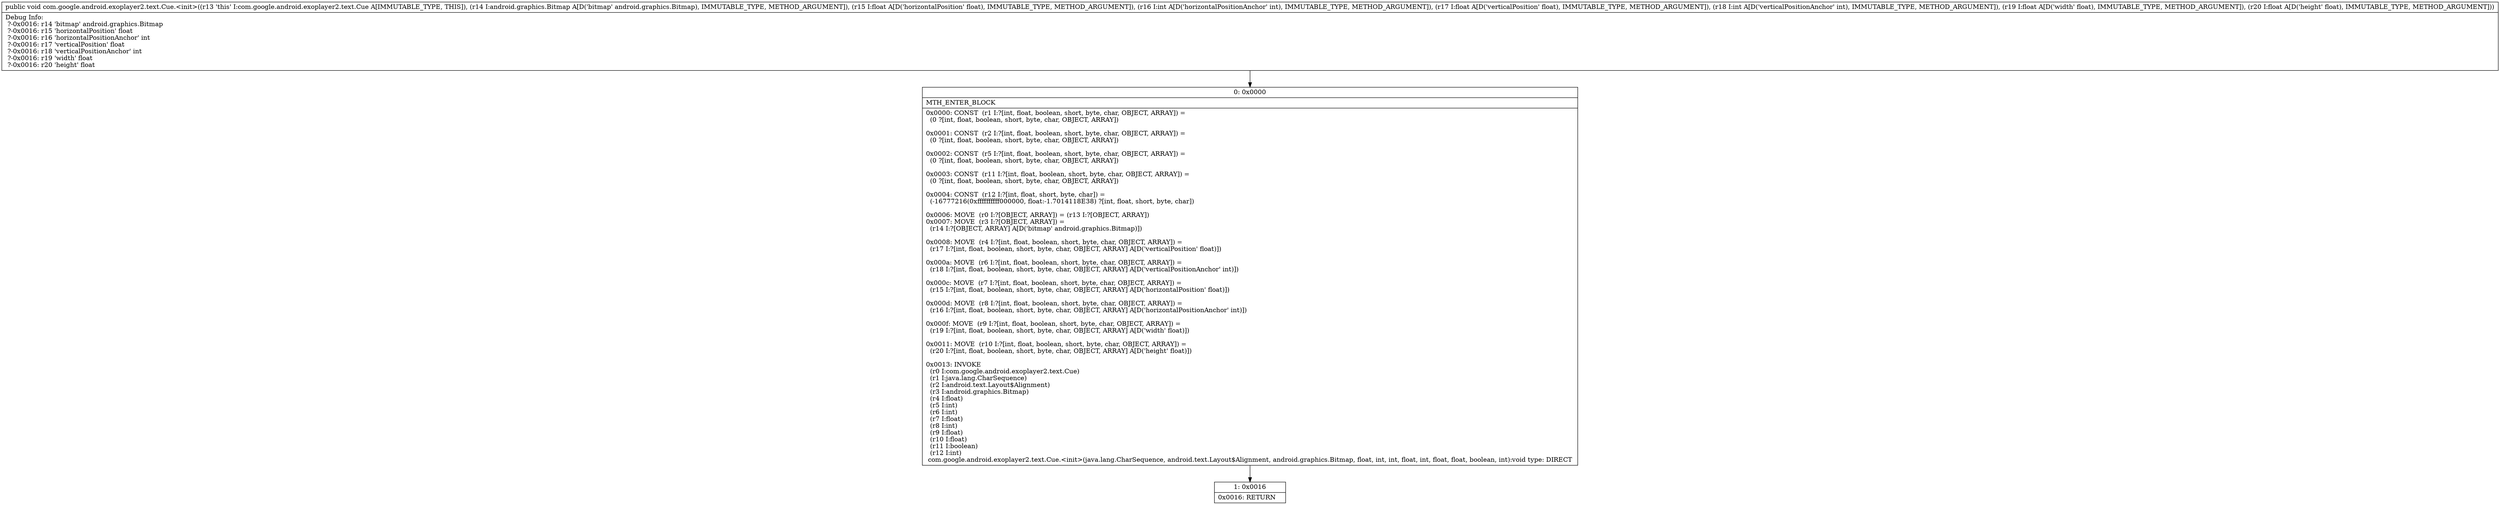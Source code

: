 digraph "CFG forcom.google.android.exoplayer2.text.Cue.\<init\>(Landroid\/graphics\/Bitmap;FIFIFF)V" {
Node_0 [shape=record,label="{0\:\ 0x0000|MTH_ENTER_BLOCK\l|0x0000: CONST  (r1 I:?[int, float, boolean, short, byte, char, OBJECT, ARRAY]) = \l  (0 ?[int, float, boolean, short, byte, char, OBJECT, ARRAY])\l \l0x0001: CONST  (r2 I:?[int, float, boolean, short, byte, char, OBJECT, ARRAY]) = \l  (0 ?[int, float, boolean, short, byte, char, OBJECT, ARRAY])\l \l0x0002: CONST  (r5 I:?[int, float, boolean, short, byte, char, OBJECT, ARRAY]) = \l  (0 ?[int, float, boolean, short, byte, char, OBJECT, ARRAY])\l \l0x0003: CONST  (r11 I:?[int, float, boolean, short, byte, char, OBJECT, ARRAY]) = \l  (0 ?[int, float, boolean, short, byte, char, OBJECT, ARRAY])\l \l0x0004: CONST  (r12 I:?[int, float, short, byte, char]) = \l  (\-16777216(0xffffffffff000000, float:\-1.7014118E38) ?[int, float, short, byte, char])\l \l0x0006: MOVE  (r0 I:?[OBJECT, ARRAY]) = (r13 I:?[OBJECT, ARRAY]) \l0x0007: MOVE  (r3 I:?[OBJECT, ARRAY]) = \l  (r14 I:?[OBJECT, ARRAY] A[D('bitmap' android.graphics.Bitmap)])\l \l0x0008: MOVE  (r4 I:?[int, float, boolean, short, byte, char, OBJECT, ARRAY]) = \l  (r17 I:?[int, float, boolean, short, byte, char, OBJECT, ARRAY] A[D('verticalPosition' float)])\l \l0x000a: MOVE  (r6 I:?[int, float, boolean, short, byte, char, OBJECT, ARRAY]) = \l  (r18 I:?[int, float, boolean, short, byte, char, OBJECT, ARRAY] A[D('verticalPositionAnchor' int)])\l \l0x000c: MOVE  (r7 I:?[int, float, boolean, short, byte, char, OBJECT, ARRAY]) = \l  (r15 I:?[int, float, boolean, short, byte, char, OBJECT, ARRAY] A[D('horizontalPosition' float)])\l \l0x000d: MOVE  (r8 I:?[int, float, boolean, short, byte, char, OBJECT, ARRAY]) = \l  (r16 I:?[int, float, boolean, short, byte, char, OBJECT, ARRAY] A[D('horizontalPositionAnchor' int)])\l \l0x000f: MOVE  (r9 I:?[int, float, boolean, short, byte, char, OBJECT, ARRAY]) = \l  (r19 I:?[int, float, boolean, short, byte, char, OBJECT, ARRAY] A[D('width' float)])\l \l0x0011: MOVE  (r10 I:?[int, float, boolean, short, byte, char, OBJECT, ARRAY]) = \l  (r20 I:?[int, float, boolean, short, byte, char, OBJECT, ARRAY] A[D('height' float)])\l \l0x0013: INVOKE  \l  (r0 I:com.google.android.exoplayer2.text.Cue)\l  (r1 I:java.lang.CharSequence)\l  (r2 I:android.text.Layout$Alignment)\l  (r3 I:android.graphics.Bitmap)\l  (r4 I:float)\l  (r5 I:int)\l  (r6 I:int)\l  (r7 I:float)\l  (r8 I:int)\l  (r9 I:float)\l  (r10 I:float)\l  (r11 I:boolean)\l  (r12 I:int)\l com.google.android.exoplayer2.text.Cue.\<init\>(java.lang.CharSequence, android.text.Layout$Alignment, android.graphics.Bitmap, float, int, int, float, int, float, float, boolean, int):void type: DIRECT \l}"];
Node_1 [shape=record,label="{1\:\ 0x0016|0x0016: RETURN   \l}"];
MethodNode[shape=record,label="{public void com.google.android.exoplayer2.text.Cue.\<init\>((r13 'this' I:com.google.android.exoplayer2.text.Cue A[IMMUTABLE_TYPE, THIS]), (r14 I:android.graphics.Bitmap A[D('bitmap' android.graphics.Bitmap), IMMUTABLE_TYPE, METHOD_ARGUMENT]), (r15 I:float A[D('horizontalPosition' float), IMMUTABLE_TYPE, METHOD_ARGUMENT]), (r16 I:int A[D('horizontalPositionAnchor' int), IMMUTABLE_TYPE, METHOD_ARGUMENT]), (r17 I:float A[D('verticalPosition' float), IMMUTABLE_TYPE, METHOD_ARGUMENT]), (r18 I:int A[D('verticalPositionAnchor' int), IMMUTABLE_TYPE, METHOD_ARGUMENT]), (r19 I:float A[D('width' float), IMMUTABLE_TYPE, METHOD_ARGUMENT]), (r20 I:float A[D('height' float), IMMUTABLE_TYPE, METHOD_ARGUMENT]))  | Debug Info:\l  ?\-0x0016: r14 'bitmap' android.graphics.Bitmap\l  ?\-0x0016: r15 'horizontalPosition' float\l  ?\-0x0016: r16 'horizontalPositionAnchor' int\l  ?\-0x0016: r17 'verticalPosition' float\l  ?\-0x0016: r18 'verticalPositionAnchor' int\l  ?\-0x0016: r19 'width' float\l  ?\-0x0016: r20 'height' float\l}"];
MethodNode -> Node_0;
Node_0 -> Node_1;
}

